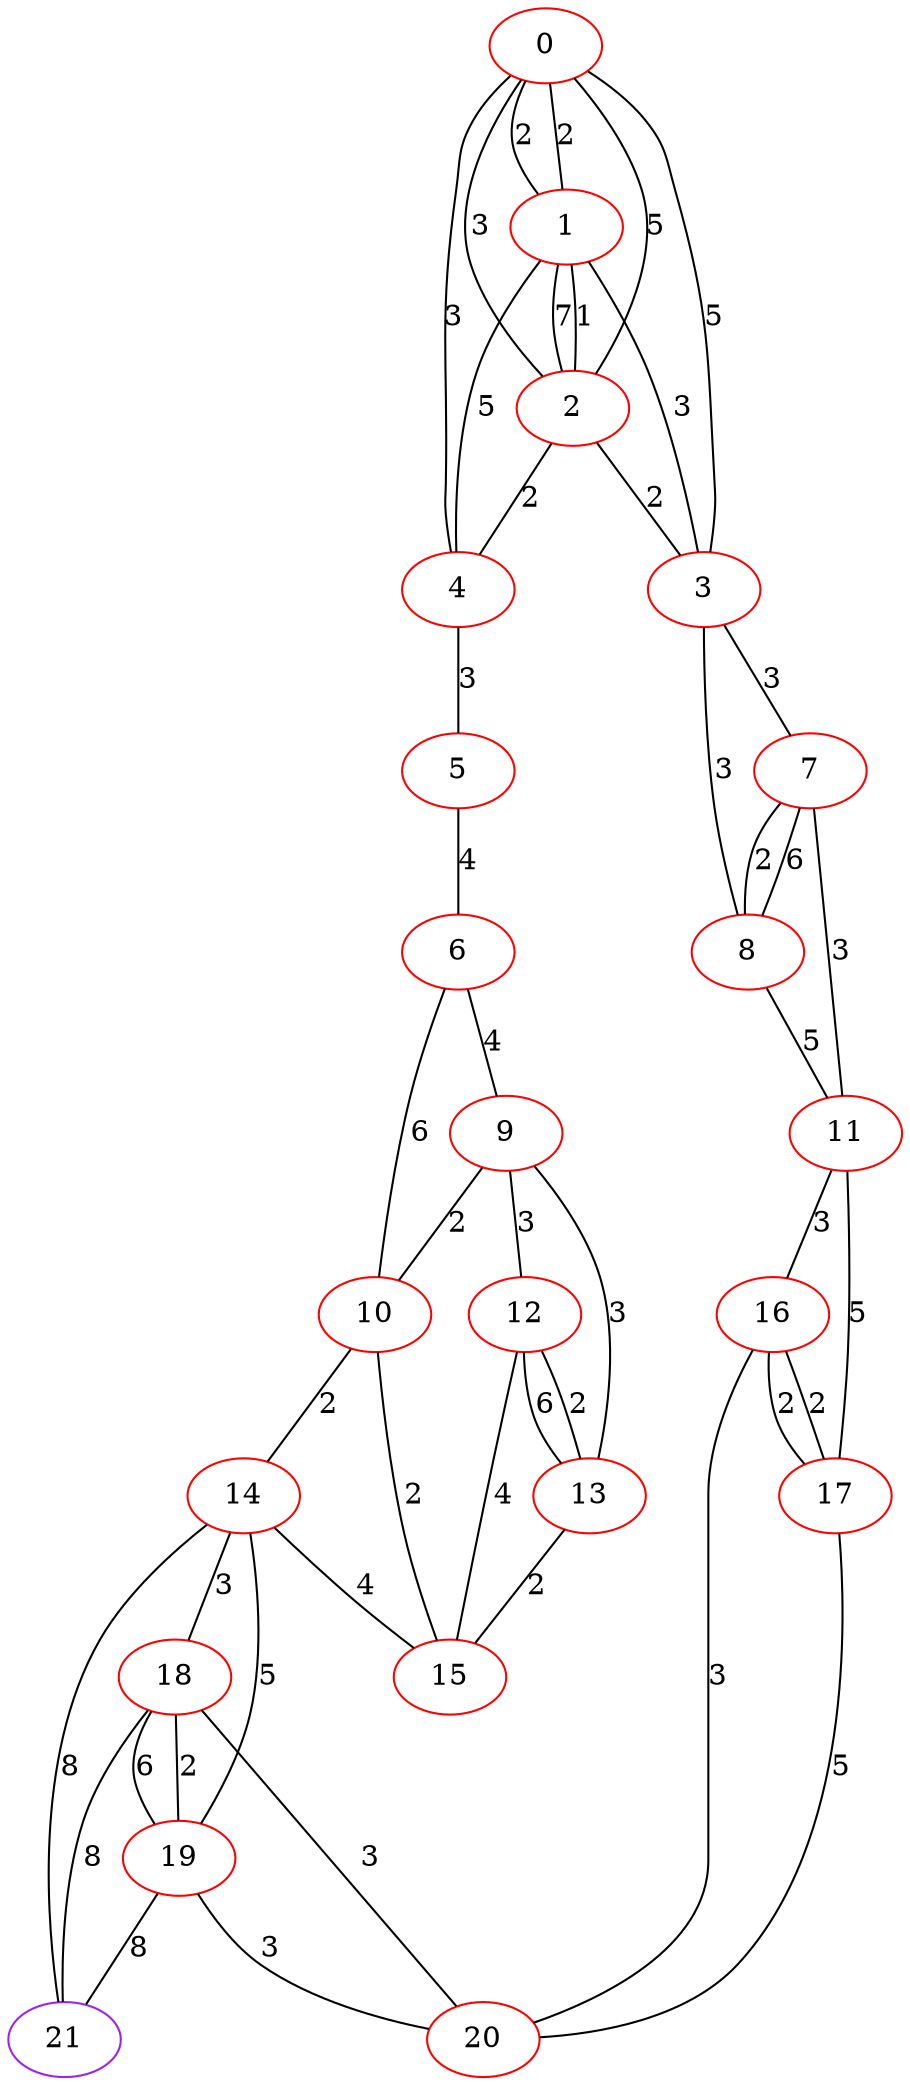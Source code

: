 graph "" {
0 [color=red, weight=1];
1 [color=red, weight=1];
2 [color=red, weight=1];
3 [color=red, weight=1];
4 [color=red, weight=1];
5 [color=red, weight=1];
6 [color=red, weight=1];
7 [color=red, weight=1];
8 [color=red, weight=1];
9 [color=red, weight=1];
10 [color=red, weight=1];
11 [color=red, weight=1];
12 [color=red, weight=1];
13 [color=red, weight=1];
14 [color=red, weight=1];
15 [color=red, weight=1];
16 [color=red, weight=1];
17 [color=red, weight=1];
18 [color=red, weight=1];
19 [color=red, weight=1];
20 [color=red, weight=1];
21 [color=purple, weight=4];
0 -- 1  [key=0, label=2];
0 -- 1  [key=1, label=2];
0 -- 2  [key=0, label=5];
0 -- 2  [key=1, label=3];
0 -- 3  [key=0, label=5];
0 -- 4  [key=0, label=3];
1 -- 2  [key=0, label=7];
1 -- 2  [key=1, label=1];
1 -- 3  [key=0, label=3];
1 -- 4  [key=0, label=5];
2 -- 3  [key=0, label=2];
2 -- 4  [key=0, label=2];
3 -- 8  [key=0, label=3];
3 -- 7  [key=0, label=3];
4 -- 5  [key=0, label=3];
5 -- 6  [key=0, label=4];
6 -- 9  [key=0, label=4];
6 -- 10  [key=0, label=6];
7 -- 8  [key=0, label=6];
7 -- 8  [key=1, label=2];
7 -- 11  [key=0, label=3];
8 -- 11  [key=0, label=5];
9 -- 10  [key=0, label=2];
9 -- 12  [key=0, label=3];
9 -- 13  [key=0, label=3];
10 -- 14  [key=0, label=2];
10 -- 15  [key=0, label=2];
11 -- 16  [key=0, label=3];
11 -- 17  [key=0, label=5];
12 -- 13  [key=0, label=2];
12 -- 13  [key=1, label=6];
12 -- 15  [key=0, label=4];
13 -- 15  [key=0, label=2];
14 -- 18  [key=0, label=3];
14 -- 19  [key=0, label=5];
14 -- 21  [key=0, label=8];
14 -- 15  [key=0, label=4];
16 -- 17  [key=0, label=2];
16 -- 17  [key=1, label=2];
16 -- 20  [key=0, label=3];
17 -- 20  [key=0, label=5];
18 -- 19  [key=0, label=6];
18 -- 19  [key=1, label=2];
18 -- 20  [key=0, label=3];
18 -- 21  [key=0, label=8];
19 -- 20  [key=0, label=3];
19 -- 21  [key=0, label=8];
}
